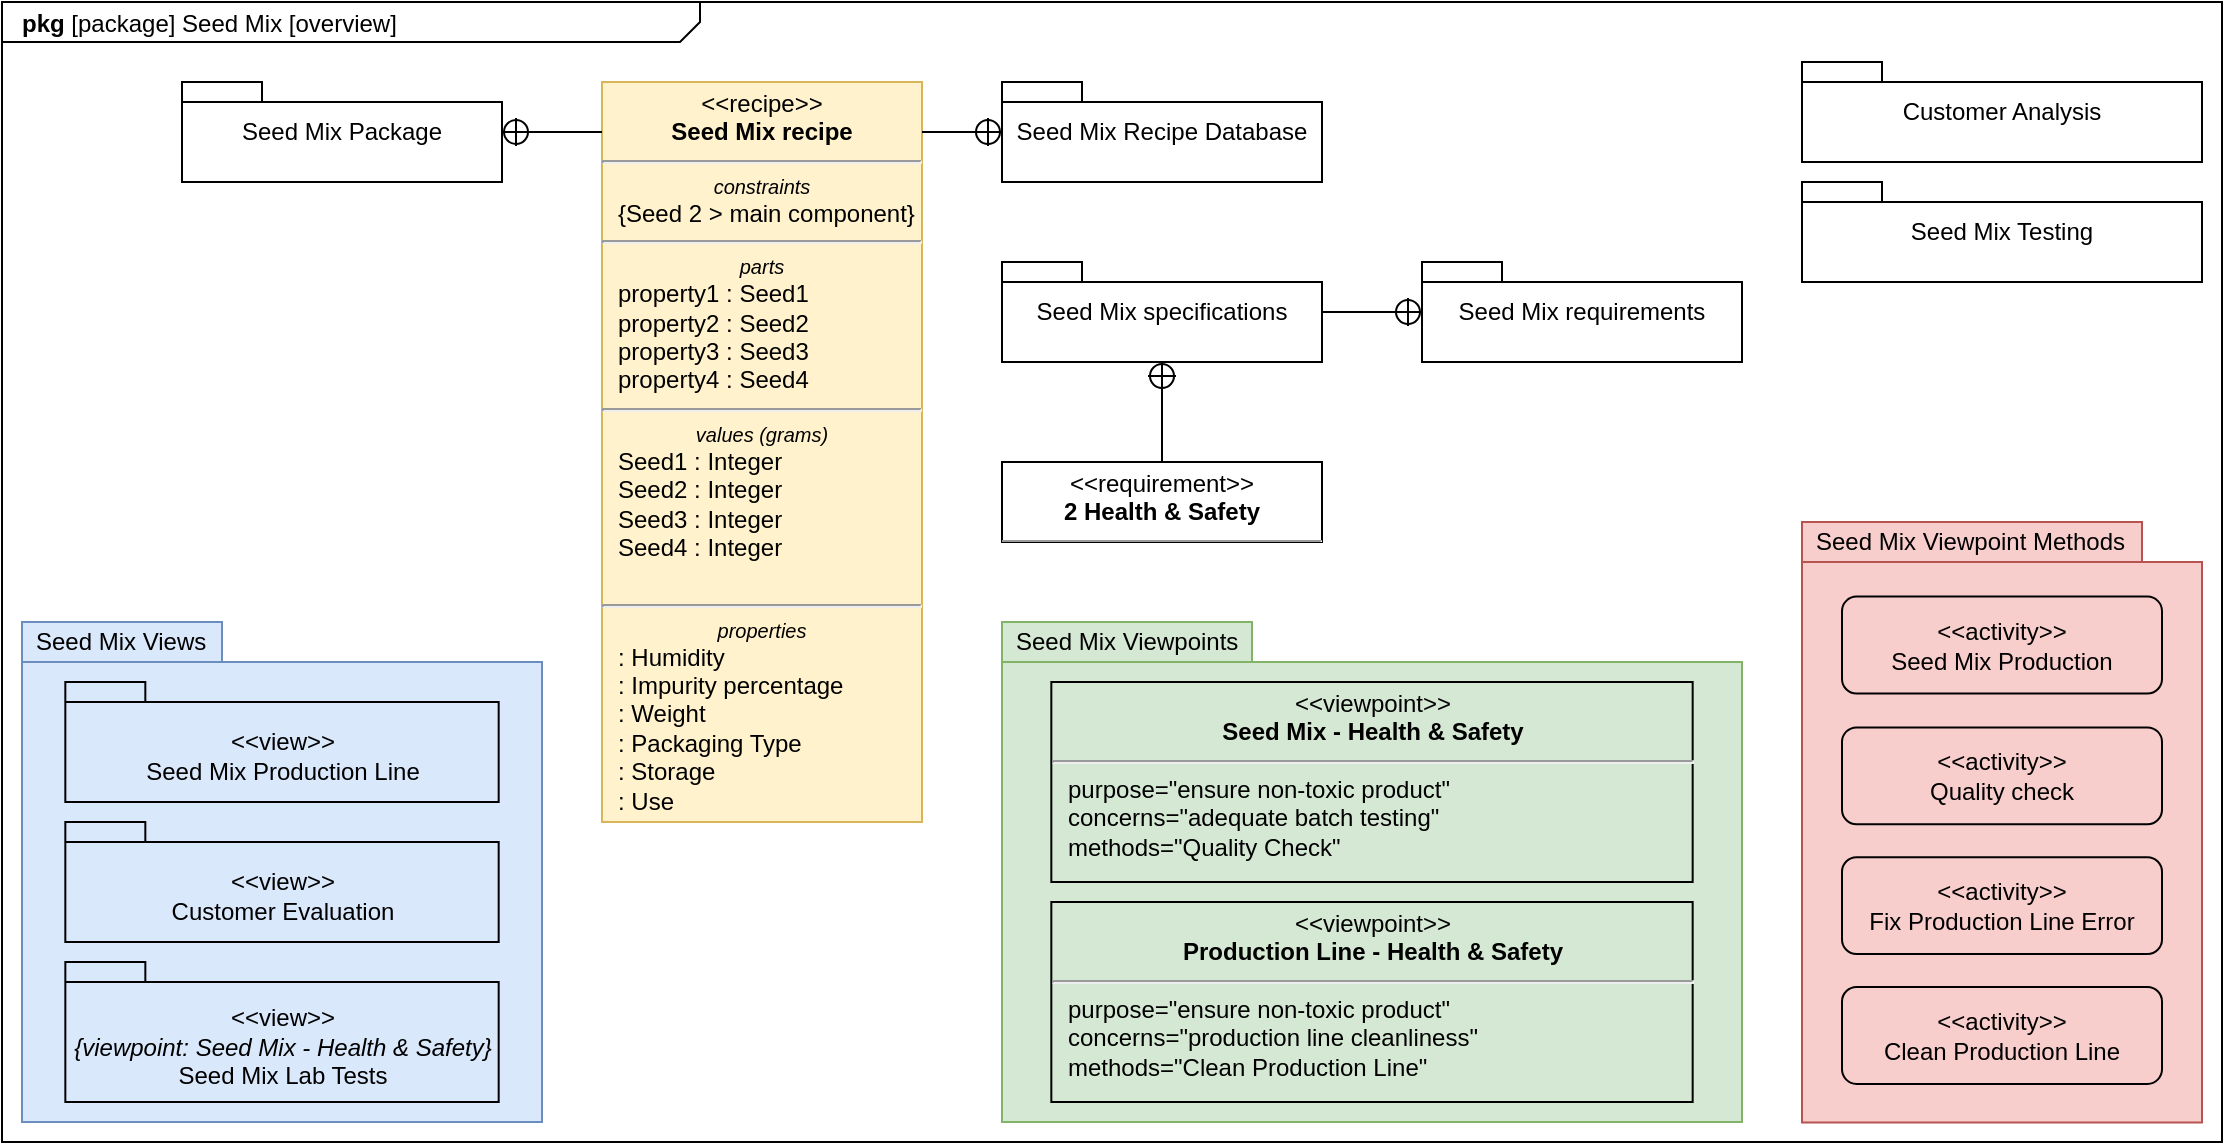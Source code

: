 <mxfile version="20.2.3" type="device"><diagram id="mKGsKoHqb6CHbLTuAXgb" name="Page-1"><mxGraphModel dx="1092" dy="850" grid="1" gridSize="10" guides="1" tooltips="1" connect="1" arrows="1" fold="1" page="1" pageScale="1" pageWidth="1169" pageHeight="827" math="0" shadow="0"><root><mxCell id="0"/><mxCell id="1" parent="0"/><mxCell id="yY-CE6N_VpIVDGkFkCxw-1" value="&lt;p style=&quot;margin:0px;margin-top:4px;margin-left:10px;text-align:left;&quot;&gt;&lt;b&gt;pkg&lt;/b&gt;   [package] Seed Mix [overview]&lt;/p&gt;" style="html=1;shape=mxgraph.sysml.package;xSize=90;align=left;spacingLeft=10;overflow=fill;strokeWidth=1;recursiveResize=0;labelX=349;fillColor=none;" vertex="1" parent="1"><mxGeometry x="30" y="80" width="1110" height="570" as="geometry"/></mxCell><mxCell id="dfQ9twIHxW_GyOf8qMI2-4" value="" style="group" vertex="1" connectable="0" parent="1"><mxGeometry x="930" y="340" width="200" height="310" as="geometry"/></mxCell><mxCell id="yY-CE6N_VpIVDGkFkCxw-7" value="Seed Mix Viewpoint Methods" style="shape=folder;xSize=90;align=left;spacingLeft=10;align=left;verticalAlign=top;spacingLeft=5;spacingTop=-4;tabWidth=170;tabHeight=20;tabPosition=left;html=1;strokeWidth=1;recursiveResize=0;fillColor=#f8cecc;strokeColor=#b85450;" vertex="1" parent="dfQ9twIHxW_GyOf8qMI2-4"><mxGeometry width="200" height="300.312" as="geometry"/></mxCell><mxCell id="dfQ9twIHxW_GyOf8qMI2-1" value="&amp;lt;&amp;lt;activity&amp;gt;&amp;gt;&lt;br&gt;Seed Mix Production" style="shape=rect;rounded=1;html=1;whiteSpace=wrap;align=center;fillColor=none;" vertex="1" parent="dfQ9twIHxW_GyOf8qMI2-4"><mxGeometry x="20" y="37.297" width="160" height="48.438" as="geometry"/></mxCell><mxCell id="dfQ9twIHxW_GyOf8qMI2-2" value="&amp;lt;&amp;lt;activity&amp;gt;&amp;gt;&lt;br&gt;Quality check" style="shape=rect;rounded=1;html=1;whiteSpace=wrap;align=center;fillColor=none;" vertex="1" parent="dfQ9twIHxW_GyOf8qMI2-4"><mxGeometry x="20" y="102.688" width="160" height="48.438" as="geometry"/></mxCell><mxCell id="dfQ9twIHxW_GyOf8qMI2-3" value="&amp;lt;&amp;lt;activity&amp;gt;&amp;gt;&lt;br&gt;Fix Production Line Error" style="shape=rect;rounded=1;html=1;whiteSpace=wrap;align=center;fillColor=none;" vertex="1" parent="dfQ9twIHxW_GyOf8qMI2-4"><mxGeometry x="20" y="167.594" width="160" height="48.438" as="geometry"/></mxCell><mxCell id="dfQ9twIHxW_GyOf8qMI2-13" value="&amp;lt;&amp;lt;activity&amp;gt;&amp;gt;&lt;br&gt;Clean Production Line" style="shape=rect;rounded=1;html=1;whiteSpace=wrap;align=center;fillColor=none;" vertex="1" parent="dfQ9twIHxW_GyOf8qMI2-4"><mxGeometry x="20" y="232.5" width="160" height="48.438" as="geometry"/></mxCell><mxCell id="dfQ9twIHxW_GyOf8qMI2-5" value="Seed Mix requirements" style="shape=folder;tabWidth=40;tabHeight=10;tabPosition=left;strokeWidth=1;html=1;whiteSpace=wrap;align=center;fillColor=none;" vertex="1" parent="1"><mxGeometry x="740" y="210" width="160" height="50" as="geometry"/></mxCell><mxCell id="dfQ9twIHxW_GyOf8qMI2-6" value="Seed Mix specifications" style="shape=folder;tabWidth=40;tabHeight=10;tabPosition=left;strokeWidth=1;html=1;whiteSpace=wrap;align=center;fillColor=none;" vertex="1" parent="1"><mxGeometry x="530" y="210" width="160" height="50" as="geometry"/></mxCell><mxCell id="dfQ9twIHxW_GyOf8qMI2-7" value="&lt;p style=&quot;margin:0px;margin-top:4px;text-align:center;&quot;&gt;&amp;lt;&amp;lt;requirement&amp;gt;&amp;gt;&lt;br&gt;&lt;b&gt;2 Health &amp;amp; Safety&lt;/b&gt;&lt;/p&gt;&lt;hr&gt;&lt;p&gt;&lt;/p&gt;&lt;p style=&quot;margin:0px;margin-left:8px;text-align:left;&quot;&gt;&lt;br&gt;&lt;/p&gt;" style="shape=rect;overflow=fill;html=1;whiteSpace=wrap;align=center;strokeWidth=1;fillColor=none;" vertex="1" parent="1"><mxGeometry x="530" y="310" width="160" height="40" as="geometry"/></mxCell><mxCell id="dfQ9twIHxW_GyOf8qMI2-8" value="" style="edgeStyle=none;html=1;startArrow=sysMLPackCont;startSize=12;endArrow=none;rounded=0;" edge="1" parent="1" source="dfQ9twIHxW_GyOf8qMI2-6" target="dfQ9twIHxW_GyOf8qMI2-7"><mxGeometry width="160" relative="1" as="geometry"><mxPoint x="250" y="440" as="sourcePoint"/><mxPoint x="410" y="440" as="targetPoint"/></mxGeometry></mxCell><mxCell id="dfQ9twIHxW_GyOf8qMI2-9" value="" style="edgeStyle=none;html=1;startArrow=sysMLPackCont;startSize=12;endArrow=none;rounded=0;" edge="1" parent="1" source="dfQ9twIHxW_GyOf8qMI2-5" target="dfQ9twIHxW_GyOf8qMI2-6"><mxGeometry width="160" relative="1" as="geometry"><mxPoint x="250" y="440" as="sourcePoint"/><mxPoint x="410" y="440" as="targetPoint"/></mxGeometry></mxCell><mxCell id="dfQ9twIHxW_GyOf8qMI2-15" value="Seed Mix Package" style="shape=folder;tabWidth=40;tabHeight=10;tabPosition=left;strokeWidth=1;html=1;whiteSpace=wrap;align=center;fillColor=none;" vertex="1" parent="1"><mxGeometry x="120" y="120" width="160" height="50" as="geometry"/></mxCell><mxCell id="dfQ9twIHxW_GyOf8qMI2-16" value="&lt;p style=&quot;margin:0px;margin-top:4px;text-align:center;&quot;&gt;&amp;lt;&amp;lt;recipe&amp;gt;&amp;gt;&lt;br&gt;&lt;b&gt;Seed Mix recipe&lt;/b&gt;&lt;/p&gt;&lt;hr&gt;&lt;p style=&quot;font-size:10px;margin:0px;text-align:center;&quot;&gt;&lt;i&gt;constraints&lt;/i&gt;&lt;/p&gt;&lt;p style=&quot;margin:0px;margin-left:8px;text-align:left;&quot;&gt;{Seed 2 &amp;gt; main component}&lt;/p&gt;&lt;hr&gt;&lt;p style=&quot;font-size:10px;margin:0px;text-align:center;&quot;&gt;&lt;i&gt;parts&lt;/i&gt;&lt;/p&gt;&lt;p style=&quot;margin:0px;margin-left:8px;text-align:left;&quot;&gt;property1 : Seed1&lt;/p&gt;&lt;p style=&quot;margin:0px;margin-left:8px;text-align:left;&quot;&gt;property2 : Seed2&lt;br&gt;&lt;/p&gt;&lt;p style=&quot;margin:0px;margin-left:8px;text-align:left;&quot;&gt;property3 : Seed3&lt;br&gt;&lt;/p&gt;&lt;p style=&quot;margin:0px;margin-left:8px;text-align:left;&quot;&gt;property4 : Seed4&lt;br&gt;&lt;/p&gt;&lt;hr&gt;&lt;p style=&quot;font-size:10px;margin:0px;text-align:center;&quot;&gt;&lt;i style=&quot;background-color: initial;&quot;&gt;values (grams)&lt;/i&gt;&lt;br&gt;&lt;/p&gt;&lt;p style=&quot;margin:0px;margin-left:8px;text-align:left;&quot;&gt;Seed1 : Integer&amp;nbsp;&amp;nbsp;&lt;br&gt;Seed2 : Integer&lt;/p&gt;&lt;p style=&quot;margin:0px;margin-left:8px;text-align:left;&quot;&gt;&lt;span style=&quot;background-color: initial;&quot;&gt;Seed3 : Integer&amp;nbsp;&lt;/span&gt;&lt;/p&gt;&lt;p style=&quot;margin:0px;margin-left:8px;text-align:left;&quot;&gt;Seed4 : Integer&amp;nbsp;&lt;/p&gt;&lt;p style=&quot;margin:0px;margin-left:8px;text-align:left;&quot;&gt;&lt;br class=&quot;Apple-interchange-newline&quot;&gt;&lt;/p&gt;&lt;hr&gt;&lt;p style=&quot;font-size: 10px; margin: 0px; text-align: center;&quot;&gt;&lt;i style=&quot;background-color: initial;&quot;&gt;properties&lt;/i&gt;&lt;br&gt;&lt;/p&gt;&lt;p style=&quot;margin: 0px 0px 0px 8px;&quot;&gt;: Humidity&lt;/p&gt;&lt;p style=&quot;margin: 0px 0px 0px 8px;&quot;&gt;: Impurity percentage&lt;/p&gt;&lt;p style=&quot;margin: 0px 0px 0px 8px;&quot;&gt;: Weight&lt;/p&gt;&lt;p style=&quot;margin: 0px 0px 0px 8px;&quot;&gt;: Packaging Type&lt;/p&gt;&lt;p style=&quot;margin: 0px 0px 0px 8px;&quot;&gt;: Storage&lt;/p&gt;&lt;p style=&quot;margin: 0px 0px 0px 8px;&quot;&gt;: Use&lt;/p&gt;" style="shape=rect;html=1;overflow=fill;verticalAlign=top;align=left;whiteSpace=wrap;strokeWidth=1;fillColor=#fff2cc;strokeColor=#d6b656;" vertex="1" parent="1"><mxGeometry x="330" y="120" width="160" height="370" as="geometry"/></mxCell><mxCell id="dfQ9twIHxW_GyOf8qMI2-17" value="" style="edgeStyle=orthogonalEdgeStyle;html=1;startArrow=sysMLPackCont;startSize=12;endArrow=none;rounded=0;" edge="1" parent="1" source="dfQ9twIHxW_GyOf8qMI2-15" target="dfQ9twIHxW_GyOf8qMI2-16"><mxGeometry width="160" relative="1" as="geometry"><mxPoint x="430" y="400" as="sourcePoint"/><mxPoint x="590" y="400" as="targetPoint"/><Array as="points"><mxPoint x="220" y="145"/><mxPoint x="220" y="145"/></Array></mxGeometry></mxCell><mxCell id="dfQ9twIHxW_GyOf8qMI2-18" value="Seed Mix Recipe Database" style="shape=folder;tabWidth=40;tabHeight=10;tabPosition=left;strokeWidth=1;html=1;whiteSpace=wrap;align=center;fillColor=none;" vertex="1" parent="1"><mxGeometry x="530" y="120" width="160" height="50" as="geometry"/></mxCell><mxCell id="dfQ9twIHxW_GyOf8qMI2-19" value="" style="edgeStyle=orthogonalEdgeStyle;html=1;startArrow=sysMLPackCont;startSize=12;endArrow=none;rounded=0;" edge="1" parent="1" source="dfQ9twIHxW_GyOf8qMI2-18" target="dfQ9twIHxW_GyOf8qMI2-16"><mxGeometry width="160" relative="1" as="geometry"><mxPoint x="430" y="400" as="sourcePoint"/><mxPoint x="590" y="400" as="targetPoint"/><Array as="points"><mxPoint x="530" y="150"/><mxPoint x="530" y="150"/></Array></mxGeometry></mxCell><mxCell id="dfQ9twIHxW_GyOf8qMI2-21" value="Customer Analysis" style="shape=folder;tabWidth=40;tabHeight=10;tabPosition=left;strokeWidth=1;html=1;whiteSpace=wrap;align=center;fillColor=none;" vertex="1" parent="1"><mxGeometry x="930" y="110" width="200" height="50" as="geometry"/></mxCell><mxCell id="dfQ9twIHxW_GyOf8qMI2-22" value="Seed Mix Testing" style="shape=folder;tabWidth=40;tabHeight=10;tabPosition=left;strokeWidth=1;html=1;whiteSpace=wrap;align=center;fillColor=none;" vertex="1" parent="1"><mxGeometry x="930" y="170" width="200" height="50" as="geometry"/></mxCell><mxCell id="dfQ9twIHxW_GyOf8qMI2-23" value="" style="group" vertex="1" connectable="0" parent="1"><mxGeometry x="530" y="390" width="370" height="250" as="geometry"/></mxCell><mxCell id="yY-CE6N_VpIVDGkFkCxw-6" value="Seed Mix Viewpoints" style="shape=folder;xSize=90;align=left;spacingLeft=10;align=left;verticalAlign=top;spacingLeft=5;spacingTop=-4;tabWidth=125;tabHeight=20;tabPosition=left;html=1;strokeWidth=1;recursiveResize=0;fillColor=#d5e8d4;strokeColor=#82b366;" vertex="1" parent="dfQ9twIHxW_GyOf8qMI2-23"><mxGeometry width="370.0" height="250" as="geometry"/></mxCell><mxCell id="dfQ9twIHxW_GyOf8qMI2-11" value="&lt;p style=&quot;margin:0px;margin-top:4px;text-align:center;&quot;&gt;&amp;lt;&amp;lt;viewpoint&amp;gt;&amp;gt;&lt;br&gt;&lt;b&gt;Seed Mix - Health &amp;amp; Safety&lt;/b&gt;&lt;/p&gt;&lt;hr&gt;&lt;p style=&quot;margin:0px;margin-left:8px;text-align:left;&quot;&gt;purpose=&quot;ensure non-toxic product&quot;&lt;br&gt;concerns=&quot;adequate batch testing&quot;&lt;br&gt;methods=&quot;Quality Check&quot;&lt;/p&gt;" style="shape=rect;html=1;overflow=fill;whiteSpace=wrap;strokeWidth=1;fillColor=none;" vertex="1" parent="dfQ9twIHxW_GyOf8qMI2-23"><mxGeometry x="24.667" y="30" width="320.667" height="100" as="geometry"/></mxCell><mxCell id="dfQ9twIHxW_GyOf8qMI2-12" value="&lt;p style=&quot;margin:0px;margin-top:4px;text-align:center;&quot;&gt;&amp;lt;&amp;lt;viewpoint&amp;gt;&amp;gt;&lt;br&gt;&lt;b&gt;Production Line - Health &amp;amp; Safety&lt;/b&gt;&lt;/p&gt;&lt;hr&gt;&lt;p style=&quot;margin:0px;margin-left:8px;text-align:left;&quot;&gt;purpose=&quot;ensure non-toxic product&quot;&lt;br&gt;concerns=&quot;production line cleanliness&quot;&lt;br&gt;methods=&quot;Clean Production Line&quot;&lt;/p&gt;" style="shape=rect;html=1;overflow=fill;whiteSpace=wrap;strokeWidth=1;fillColor=none;" vertex="1" parent="dfQ9twIHxW_GyOf8qMI2-23"><mxGeometry x="24.667" y="140" width="320.667" height="100" as="geometry"/></mxCell><mxCell id="-uNf8MMGPadTd7ymOX-x-2" value="" style="group" vertex="1" connectable="0" parent="1"><mxGeometry x="40" y="390" width="260" height="250" as="geometry"/></mxCell><mxCell id="yY-CE6N_VpIVDGkFkCxw-2" value="Seed Mix Views" style="shape=folder;xSize=90;align=left;spacingLeft=10;align=left;verticalAlign=top;spacingLeft=5;spacingTop=-4;tabWidth=100;tabHeight=20;tabPosition=left;html=1;strokeWidth=1;recursiveResize=0;fillColor=#dae8fc;strokeColor=#6c8ebf;" vertex="1" parent="-uNf8MMGPadTd7ymOX-x-2"><mxGeometry width="260" height="250" as="geometry"/></mxCell><mxCell id="dfQ9twIHxW_GyOf8qMI2-14" value="&lt;br&gt;&amp;lt;&amp;lt;view&amp;gt;&amp;gt;&lt;br&gt;Seed Mix Production Line" style="shape=folder;tabWidth=40;tabHeight=10;tabPosition=left;html=1;whiteSpace=wrap;align=center;strokeWidth=1;fillColor=none;" vertex="1" parent="-uNf8MMGPadTd7ymOX-x-2"><mxGeometry x="21.667" y="30" width="216.667" height="60" as="geometry"/></mxCell><mxCell id="dfQ9twIHxW_GyOf8qMI2-24" value="&lt;br&gt;&amp;lt;&amp;lt;view&amp;gt;&amp;gt;&lt;br&gt;Customer Evaluation" style="shape=folder;tabWidth=40;tabHeight=10;tabPosition=left;html=1;whiteSpace=wrap;align=center;strokeWidth=1;fillColor=none;" vertex="1" parent="-uNf8MMGPadTd7ymOX-x-2"><mxGeometry x="21.667" y="100" width="216.667" height="60" as="geometry"/></mxCell><mxCell id="-uNf8MMGPadTd7ymOX-x-1" value="&lt;br&gt;&amp;lt;&amp;lt;view&amp;gt;&amp;gt;&lt;br&gt;&lt;i&gt;{viewpoint: Seed Mix - Health &amp;amp; Safety}&lt;br&gt;&lt;/i&gt;Seed Mix Lab Tests" style="shape=folder;tabWidth=40;tabHeight=10;tabPosition=left;html=1;whiteSpace=wrap;align=center;strokeWidth=1;fillColor=none;" vertex="1" parent="-uNf8MMGPadTd7ymOX-x-2"><mxGeometry x="21.67" y="170" width="216.67" height="70" as="geometry"/></mxCell></root></mxGraphModel></diagram></mxfile>